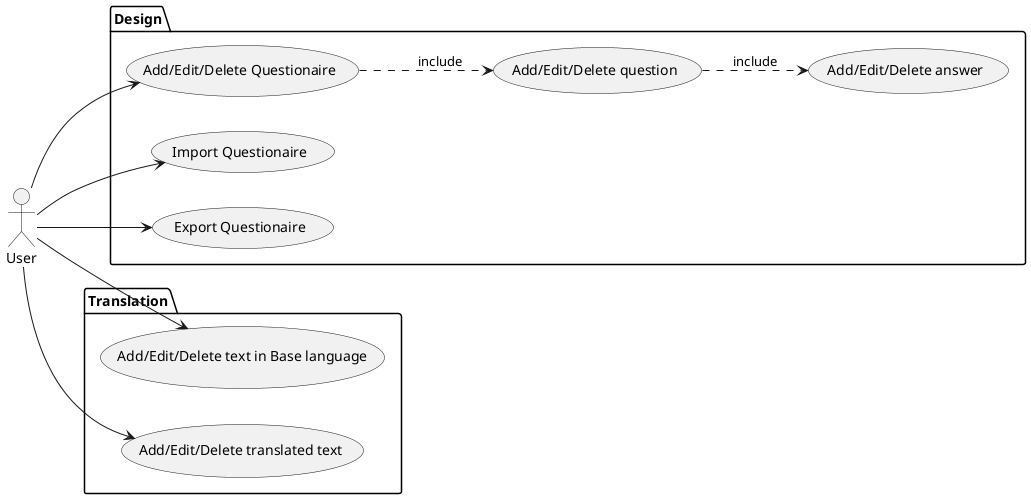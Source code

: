 '
' Copyright © 2021 Konveyor (https://konveyor.io/)
'
' Licensed under the Apache License, Version 2.0 (the "License");
' you may not use this file except in compliance with the License.
' You may obtain a copy of the License at
'
'     http://www.apache.org/licenses/LICENSE-2.0
'
' Unless required by applicable law or agreed to in writing, software
' distributed under the License is distributed on an "AS IS" BASIS,
' WITHOUT WARRANTIES OR CONDITIONS OF ANY KIND, either express or implied.
' See the License for the specific language governing permissions and
' limitations under the License.
'

@startuml "Use Cases Design"
left to right direction
actor User
package Design {
    usecase "Add/Edit/Delete Questionaire" as addquestionaire
    usecase "Add/Edit/Delete question" as addquestion
    usecase "Add/Edit/Delete answer" as addanswer
    usecase "Import Questionaire" as import
    usecase "Export Questionaire" as export
}
package Translation {
    usecase "Add/Edit/Delete text in Base language" as addtext
    usecase "Add/Edit/Delete translated text" as translate
}
User --> addquestionaire
addquestionaire ..> addquestion : include
addquestion ..> addanswer : include
User --> import
User --> export
User --> addtext
User --> translate
@enduml
